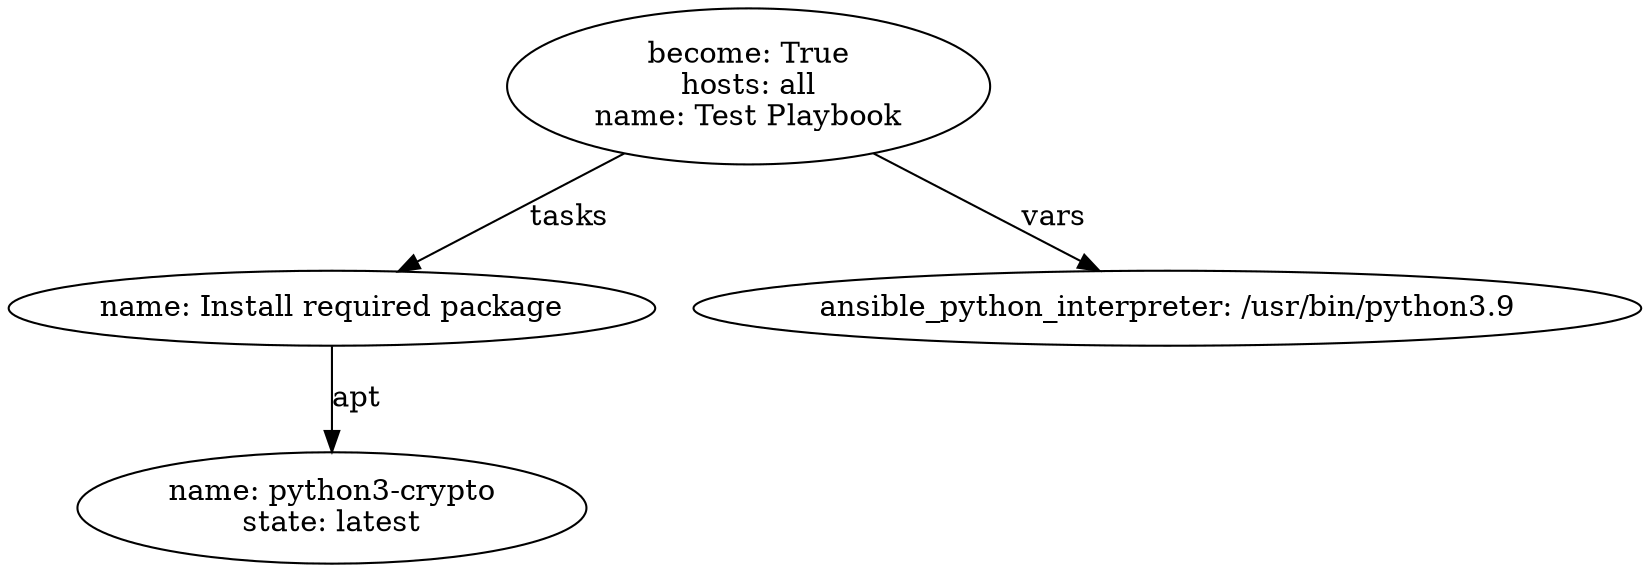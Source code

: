 digraph graphname {
2114 [label="name: python3-crypto\nstate: latest\n"];
2113 [label="name: Install required package\n"];
2113 -> 2114 [label="apt"];
2115 [label="ansible_python_interpreter: /usr/bin/python3.9\n"];
2112 [label="become: True\nhosts: all\nname: Test Playbook\n"];
2112 -> 2113 [label="tasks"];
2112 -> 2115 [label="vars"];
}
